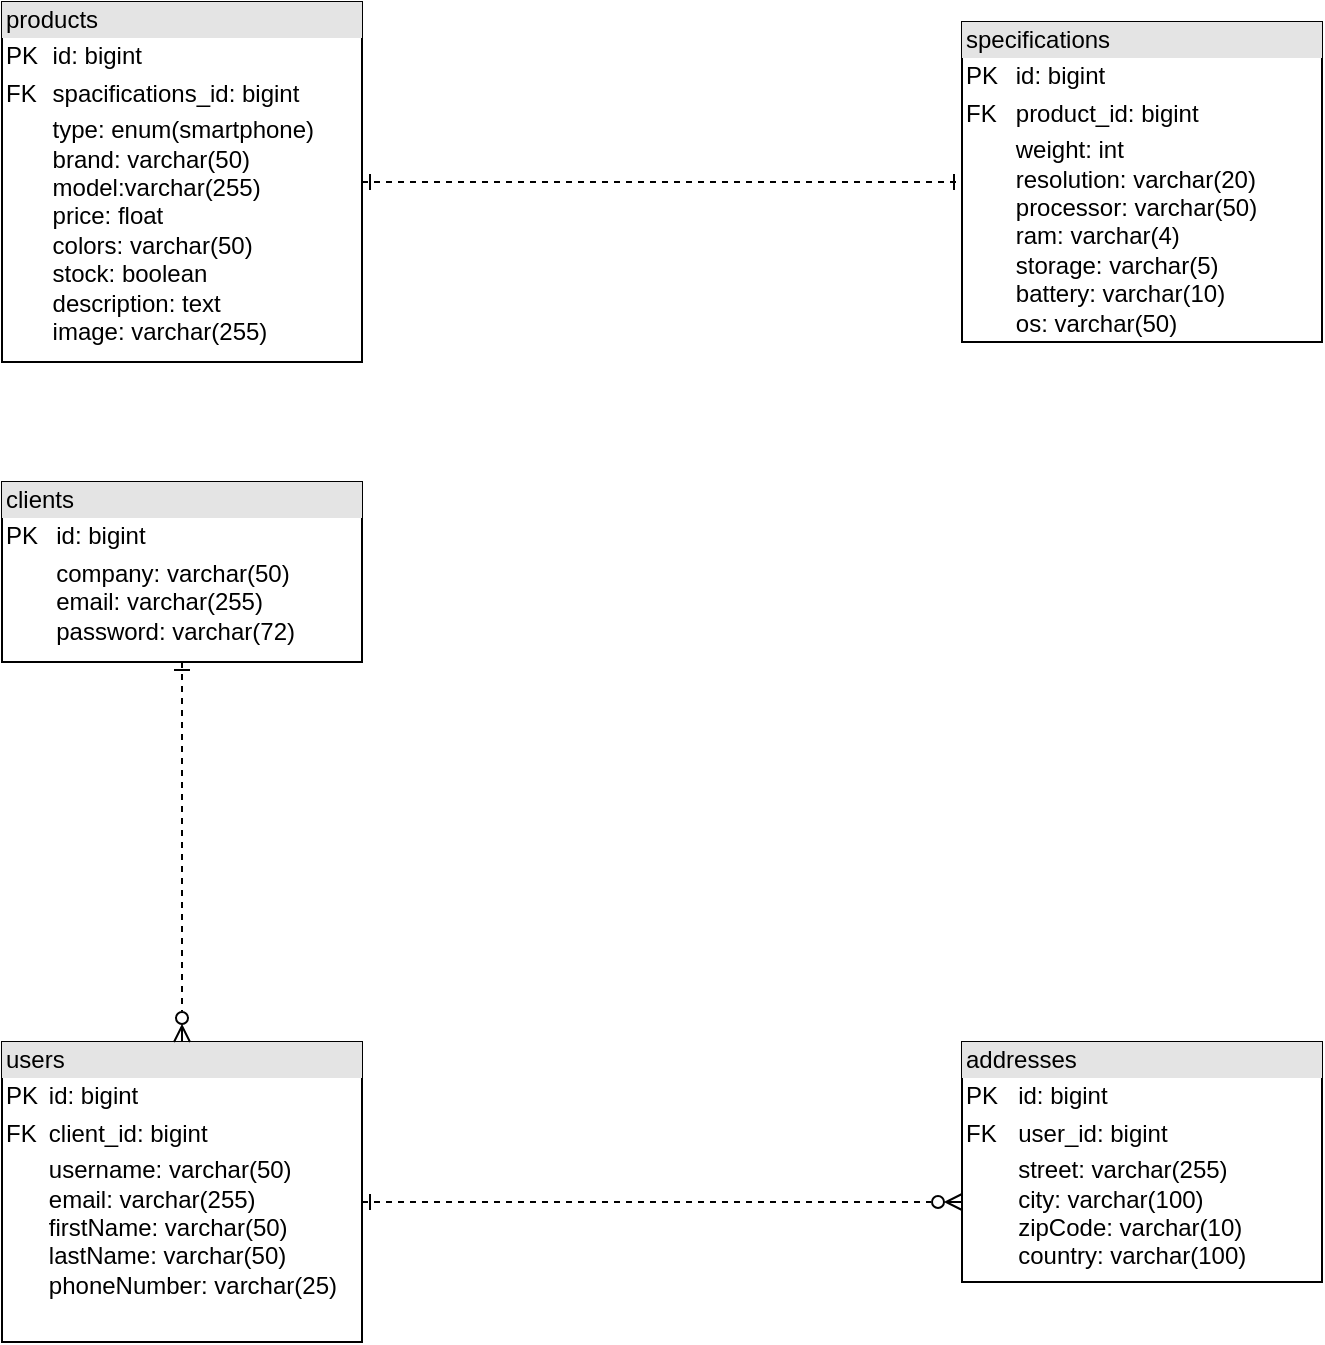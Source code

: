 <mxfile version="24.4.14" type="device">
  <diagram name="Page-1" id="Z_S6mlBDNRJOhrIPgi8e">
    <mxGraphModel dx="2074" dy="1098" grid="1" gridSize="10" guides="1" tooltips="1" connect="1" arrows="1" fold="1" page="1" pageScale="1" pageWidth="827" pageHeight="1169" math="0" shadow="0">
      <root>
        <mxCell id="0" />
        <mxCell id="1" parent="0" />
        <mxCell id="NSxerQ5R_xjjDFePrMDs-1" value="&lt;div style=&quot;box-sizing:border-box;width:100%;background:#e4e4e4;padding:2px;&quot;&gt;addresses&lt;/div&gt;&lt;table style=&quot;width:100%;font-size:1em;&quot; cellpadding=&quot;2&quot; cellspacing=&quot;0&quot;&gt;&lt;tbody&gt;&lt;tr&gt;&lt;td&gt;PK&lt;/td&gt;&lt;td&gt;id: bigint&lt;/td&gt;&lt;/tr&gt;&lt;tr&gt;&lt;td&gt;FK&lt;/td&gt;&lt;td&gt;user_id: bigint&lt;/td&gt;&lt;/tr&gt;&lt;tr&gt;&lt;td&gt;&lt;/td&gt;&lt;td&gt;street: varchar(255)&lt;br&gt;city: varchar(100)&lt;br&gt;zipCode: varchar(10)&lt;br&gt;country: varchar(100)&lt;/td&gt;&lt;/tr&gt;&lt;/tbody&gt;&lt;/table&gt;" style="verticalAlign=top;align=left;overflow=fill;html=1;whiteSpace=wrap;" parent="1" vertex="1">
          <mxGeometry x="520" y="680" width="180" height="120" as="geometry" />
        </mxCell>
        <mxCell id="NSxerQ5R_xjjDFePrMDs-2" value="&lt;div style=&quot;box-sizing:border-box;width:100%;background:#e4e4e4;padding:2px;&quot;&gt;users&lt;/div&gt;&lt;table style=&quot;width:100%;font-size:1em;&quot; cellpadding=&quot;2&quot; cellspacing=&quot;0&quot;&gt;&lt;tbody&gt;&lt;tr&gt;&lt;td&gt;PK&lt;/td&gt;&lt;td&gt;id: bigint&lt;/td&gt;&lt;/tr&gt;&lt;tr&gt;&lt;td&gt;FK&lt;/td&gt;&lt;td&gt;client_id: bigint&lt;/td&gt;&lt;/tr&gt;&lt;tr&gt;&lt;td&gt;&lt;/td&gt;&lt;td&gt;username: varchar(50)&lt;br&gt;email: varchar(255)&lt;br&gt;firstName: varchar(50)&lt;br&gt;lastName: varchar(50)&lt;br&gt;phoneNumber: varchar(25)&lt;br&gt;&lt;/td&gt;&lt;/tr&gt;&lt;/tbody&gt;&lt;/table&gt;" style="verticalAlign=top;align=left;overflow=fill;html=1;whiteSpace=wrap;" parent="1" vertex="1">
          <mxGeometry x="40" y="680" width="180" height="150" as="geometry" />
        </mxCell>
        <mxCell id="NSxerQ5R_xjjDFePrMDs-3" value="&lt;div style=&quot;box-sizing:border-box;width:100%;background:#e4e4e4;padding:2px;&quot;&gt;specifications&lt;/div&gt;&lt;table style=&quot;width:100%;font-size:1em;&quot; cellpadding=&quot;2&quot; cellspacing=&quot;0&quot;&gt;&lt;tbody&gt;&lt;tr&gt;&lt;td&gt;PK&lt;/td&gt;&lt;td&gt;id: bigint&lt;/td&gt;&lt;/tr&gt;&lt;tr&gt;&lt;td&gt;FK&lt;/td&gt;&lt;td&gt;product_id: bigint&lt;/td&gt;&lt;/tr&gt;&lt;tr&gt;&lt;td&gt;&lt;/td&gt;&lt;td&gt;weight: int&lt;br&gt;resolution: varchar(20)&lt;br&gt;processor: varchar(50)&lt;br&gt;ram: varchar(4)&lt;br&gt;storage: varchar(5)&lt;br&gt;battery: varchar(10)&lt;br&gt;os: varchar(50)&lt;br&gt;&lt;/td&gt;&lt;/tr&gt;&lt;/tbody&gt;&lt;/table&gt;" style="verticalAlign=top;align=left;overflow=fill;html=1;whiteSpace=wrap;" parent="1" vertex="1">
          <mxGeometry x="520" y="170" width="180" height="160" as="geometry" />
        </mxCell>
        <mxCell id="NSxerQ5R_xjjDFePrMDs-6" style="rounded=0;orthogonalLoop=1;jettySize=auto;html=1;entryX=0;entryY=0.5;entryDx=0;entryDy=0;dashed=1;startArrow=ERone;startFill=0;endArrow=ERone;endFill=0;" parent="1" source="NSxerQ5R_xjjDFePrMDs-5" target="NSxerQ5R_xjjDFePrMDs-3" edge="1">
          <mxGeometry relative="1" as="geometry" />
        </mxCell>
        <mxCell id="NSxerQ5R_xjjDFePrMDs-5" value="&lt;div style=&quot;box-sizing:border-box;width:100%;background:#e4e4e4;padding:2px;&quot;&gt;products&lt;/div&gt;&lt;table style=&quot;width:100%;font-size:1em;&quot; cellpadding=&quot;2&quot; cellspacing=&quot;0&quot;&gt;&lt;tbody&gt;&lt;tr&gt;&lt;td&gt;PK&lt;/td&gt;&lt;td&gt;id: bigint&lt;/td&gt;&lt;/tr&gt;&lt;tr&gt;&lt;td&gt;FK&lt;/td&gt;&lt;td&gt;spacifications_id: bigint&lt;/td&gt;&lt;/tr&gt;&lt;tr&gt;&lt;td&gt;&lt;/td&gt;&lt;td&gt;type: enum(smartphone)&lt;br&gt;brand: varchar(50)&lt;br&gt;model:varchar(255)&lt;br&gt;price: float&lt;br&gt;colors: varchar(50)&lt;br&gt;stock: boolean&lt;br&gt;description: text&lt;br&gt;image: varchar(255)&lt;br&gt;&lt;/td&gt;&lt;/tr&gt;&lt;/tbody&gt;&lt;/table&gt;" style="verticalAlign=top;align=left;overflow=fill;html=1;whiteSpace=wrap;" parent="1" vertex="1">
          <mxGeometry x="40" y="160" width="180" height="180" as="geometry" />
        </mxCell>
        <mxCell id="NSxerQ5R_xjjDFePrMDs-7" style="rounded=0;orthogonalLoop=1;jettySize=auto;html=1;entryX=0;entryY=0.5;entryDx=0;entryDy=0;dashed=1;startArrow=ERone;startFill=0;endArrow=ERzeroToMany;endFill=0;" parent="1" edge="1">
          <mxGeometry relative="1" as="geometry">
            <mxPoint x="220" y="760" as="sourcePoint" />
            <mxPoint x="520" y="760" as="targetPoint" />
          </mxGeometry>
        </mxCell>
        <mxCell id="dB_wwUASBGizHvVCA4R4-1" value="&lt;div style=&quot;box-sizing:border-box;width:100%;background:#e4e4e4;padding:2px;&quot;&gt;clients&lt;/div&gt;&lt;table style=&quot;width:100%;font-size:1em;&quot; cellpadding=&quot;2&quot; cellspacing=&quot;0&quot;&gt;&lt;tbody&gt;&lt;tr&gt;&lt;td&gt;PK&lt;/td&gt;&lt;td&gt;id: bigint&lt;/td&gt;&lt;/tr&gt;&lt;tr&gt;&lt;td&gt;&lt;/td&gt;&lt;td&gt;company: varchar(50)&lt;br&gt;email: varchar(255)&lt;br&gt;password: varchar(72)&lt;/td&gt;&lt;/tr&gt;&lt;/tbody&gt;&lt;/table&gt;" style="verticalAlign=top;align=left;overflow=fill;html=1;whiteSpace=wrap;" parent="1" vertex="1">
          <mxGeometry x="40" y="400" width="180" height="90" as="geometry" />
        </mxCell>
        <mxCell id="dB_wwUASBGizHvVCA4R4-2" style="rounded=0;orthogonalLoop=1;jettySize=auto;html=1;entryX=0.5;entryY=0;entryDx=0;entryDy=0;dashed=1;startArrow=ERone;startFill=0;endArrow=ERzeroToMany;endFill=0;exitX=0.5;exitY=1;exitDx=0;exitDy=0;" parent="1" source="dB_wwUASBGizHvVCA4R4-1" target="NSxerQ5R_xjjDFePrMDs-2" edge="1">
          <mxGeometry relative="1" as="geometry">
            <mxPoint x="120" y="500" as="sourcePoint" />
            <mxPoint x="420" y="500" as="targetPoint" />
          </mxGeometry>
        </mxCell>
      </root>
    </mxGraphModel>
  </diagram>
</mxfile>
